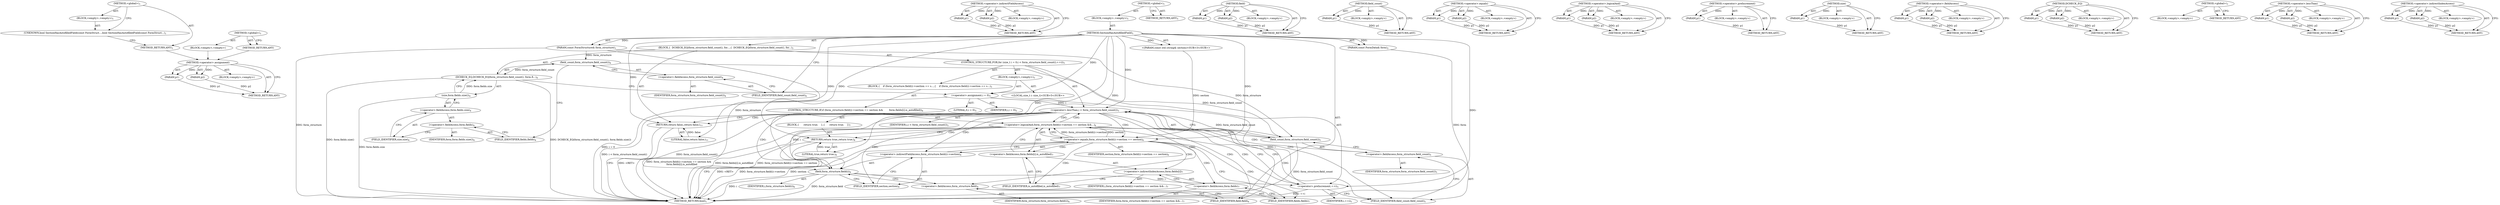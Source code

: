 digraph "&lt;global&gt;" {
vulnerable_107 [label=<(METHOD,&lt;operator&gt;.assignment)>];
vulnerable_108 [label=<(PARAM,p1)>];
vulnerable_109 [label=<(PARAM,p2)>];
vulnerable_110 [label=<(BLOCK,&lt;empty&gt;,&lt;empty&gt;)>];
vulnerable_111 [label=<(METHOD_RETURN,ANY)>];
vulnerable_131 [label=<(METHOD,&lt;operator&gt;.indirectFieldAccess)>];
vulnerable_132 [label=<(PARAM,p1)>];
vulnerable_133 [label=<(PARAM,p2)>];
vulnerable_134 [label=<(BLOCK,&lt;empty&gt;,&lt;empty&gt;)>];
vulnerable_135 [label=<(METHOD_RETURN,ANY)>];
vulnerable_6 [label=<(METHOD,&lt;global&gt;)<SUB>1</SUB>>];
vulnerable_7 [label=<(BLOCK,&lt;empty&gt;,&lt;empty&gt;)<SUB>1</SUB>>];
vulnerable_8 [label=<(METHOD,SectionHasAutofilledField)<SUB>1</SUB>>];
vulnerable_9 [label=<(PARAM,const FormStructure&amp; form_structure)<SUB>1</SUB>>];
vulnerable_10 [label=<(PARAM,const FormData&amp; form)<SUB>2</SUB>>];
vulnerable_11 [label="<(PARAM,const std::string&amp; section)<SUB>3</SUB>>"];
vulnerable_12 [label=<(BLOCK,{
  DCHECK_EQ(form_structure.field_count(), for...,{
  DCHECK_EQ(form_structure.field_count(), for...)<SUB>3</SUB>>];
vulnerable_13 [label=<(DCHECK_EQ,DCHECK_EQ(form_structure.field_count(), form.fi...)<SUB>4</SUB>>];
vulnerable_14 [label=<(field_count,form_structure.field_count())<SUB>4</SUB>>];
vulnerable_15 [label=<(&lt;operator&gt;.fieldAccess,form_structure.field_count)<SUB>4</SUB>>];
vulnerable_16 [label=<(IDENTIFIER,form_structure,form_structure.field_count())<SUB>4</SUB>>];
vulnerable_17 [label=<(FIELD_IDENTIFIER,field_count,field_count)<SUB>4</SUB>>];
vulnerable_18 [label=<(size,form.fields.size())<SUB>4</SUB>>];
vulnerable_19 [label=<(&lt;operator&gt;.fieldAccess,form.fields.size)<SUB>4</SUB>>];
vulnerable_20 [label=<(&lt;operator&gt;.fieldAccess,form.fields)<SUB>4</SUB>>];
vulnerable_21 [label=<(IDENTIFIER,form,form.fields.size())<SUB>4</SUB>>];
vulnerable_22 [label=<(FIELD_IDENTIFIER,fields,fields)<SUB>4</SUB>>];
vulnerable_23 [label=<(FIELD_IDENTIFIER,size,size)<SUB>4</SUB>>];
vulnerable_24 [label=<(CONTROL_STRUCTURE,FOR,for (size_t i = 0;i &lt; form_structure.field_count();++i))<SUB>5</SUB>>];
vulnerable_25 [label=<(BLOCK,&lt;empty&gt;,&lt;empty&gt;)<SUB>5</SUB>>];
vulnerable_26 [label="<(LOCAL,size_t i: size_t)<SUB>5</SUB>>"];
vulnerable_27 [label=<(&lt;operator&gt;.assignment,i = 0)<SUB>5</SUB>>];
vulnerable_28 [label=<(IDENTIFIER,i,i = 0)<SUB>5</SUB>>];
vulnerable_29 [label=<(LITERAL,0,i = 0)<SUB>5</SUB>>];
vulnerable_30 [label=<(&lt;operator&gt;.lessThan,i &lt; form_structure.field_count())<SUB>5</SUB>>];
vulnerable_31 [label=<(IDENTIFIER,i,i &lt; form_structure.field_count())<SUB>5</SUB>>];
vulnerable_32 [label=<(field_count,form_structure.field_count())<SUB>5</SUB>>];
vulnerable_33 [label=<(&lt;operator&gt;.fieldAccess,form_structure.field_count)<SUB>5</SUB>>];
vulnerable_34 [label=<(IDENTIFIER,form_structure,form_structure.field_count())<SUB>5</SUB>>];
vulnerable_35 [label=<(FIELD_IDENTIFIER,field_count,field_count)<SUB>5</SUB>>];
vulnerable_36 [label=<(&lt;operator&gt;.preIncrement,++i)<SUB>5</SUB>>];
vulnerable_37 [label=<(IDENTIFIER,i,++i)<SUB>5</SUB>>];
vulnerable_38 [label=<(BLOCK,{
    if (form_structure.field(i)-&gt;section == s...,{
    if (form_structure.field(i)-&gt;section == s...)<SUB>5</SUB>>];
vulnerable_39 [label=<(CONTROL_STRUCTURE,IF,if (form_structure.field(i)-&gt;section == section &amp;&amp;
        form.fields[i].is_autofilled))<SUB>6</SUB>>];
vulnerable_40 [label=<(&lt;operator&gt;.logicalAnd,form_structure.field(i)-&gt;section == section &amp;&amp;
...)<SUB>6</SUB>>];
vulnerable_41 [label=<(&lt;operator&gt;.equals,form_structure.field(i)-&gt;section == section)<SUB>6</SUB>>];
vulnerable_42 [label=<(&lt;operator&gt;.indirectFieldAccess,form_structure.field(i)-&gt;section)<SUB>6</SUB>>];
vulnerable_43 [label=<(field,form_structure.field(i))<SUB>6</SUB>>];
vulnerable_44 [label=<(&lt;operator&gt;.fieldAccess,form_structure.field)<SUB>6</SUB>>];
vulnerable_45 [label=<(IDENTIFIER,form_structure,form_structure.field(i))<SUB>6</SUB>>];
vulnerable_46 [label=<(FIELD_IDENTIFIER,field,field)<SUB>6</SUB>>];
vulnerable_47 [label=<(IDENTIFIER,i,form_structure.field(i))<SUB>6</SUB>>];
vulnerable_48 [label=<(FIELD_IDENTIFIER,section,section)<SUB>6</SUB>>];
vulnerable_49 [label=<(IDENTIFIER,section,form_structure.field(i)-&gt;section == section)<SUB>6</SUB>>];
vulnerable_50 [label=<(&lt;operator&gt;.fieldAccess,form.fields[i].is_autofilled)<SUB>7</SUB>>];
vulnerable_51 [label=<(&lt;operator&gt;.indirectIndexAccess,form.fields[i])<SUB>7</SUB>>];
vulnerable_52 [label=<(&lt;operator&gt;.fieldAccess,form.fields)<SUB>7</SUB>>];
vulnerable_53 [label=<(IDENTIFIER,form,form_structure.field(i)-&gt;section == section &amp;&amp;
...)<SUB>7</SUB>>];
vulnerable_54 [label=<(FIELD_IDENTIFIER,fields,fields)<SUB>7</SUB>>];
vulnerable_55 [label=<(IDENTIFIER,i,form_structure.field(i)-&gt;section == section &amp;&amp;
...)<SUB>7</SUB>>];
vulnerable_56 [label=<(FIELD_IDENTIFIER,is_autofilled,is_autofilled)<SUB>7</SUB>>];
vulnerable_57 [label=<(BLOCK,{
      return true;
    },{
      return true;
    })<SUB>7</SUB>>];
vulnerable_58 [label=<(RETURN,return true;,return true;)<SUB>8</SUB>>];
vulnerable_59 [label=<(LITERAL,true,return true;)<SUB>8</SUB>>];
vulnerable_60 [label=<(RETURN,return false;,return false;)<SUB>11</SUB>>];
vulnerable_61 [label=<(LITERAL,false,return false;)<SUB>11</SUB>>];
vulnerable_62 [label=<(METHOD_RETURN,bool)<SUB>1</SUB>>];
vulnerable_64 [label=<(METHOD_RETURN,ANY)<SUB>1</SUB>>];
vulnerable_136 [label=<(METHOD,field)>];
vulnerable_137 [label=<(PARAM,p1)>];
vulnerable_138 [label=<(PARAM,p2)>];
vulnerable_139 [label=<(BLOCK,&lt;empty&gt;,&lt;empty&gt;)>];
vulnerable_140 [label=<(METHOD_RETURN,ANY)>];
vulnerable_94 [label=<(METHOD,field_count)>];
vulnerable_95 [label=<(PARAM,p1)>];
vulnerable_96 [label=<(BLOCK,&lt;empty&gt;,&lt;empty&gt;)>];
vulnerable_97 [label=<(METHOD_RETURN,ANY)>];
vulnerable_126 [label=<(METHOD,&lt;operator&gt;.equals)>];
vulnerable_127 [label=<(PARAM,p1)>];
vulnerable_128 [label=<(PARAM,p2)>];
vulnerable_129 [label=<(BLOCK,&lt;empty&gt;,&lt;empty&gt;)>];
vulnerable_130 [label=<(METHOD_RETURN,ANY)>];
vulnerable_121 [label=<(METHOD,&lt;operator&gt;.logicalAnd)>];
vulnerable_122 [label=<(PARAM,p1)>];
vulnerable_123 [label=<(PARAM,p2)>];
vulnerable_124 [label=<(BLOCK,&lt;empty&gt;,&lt;empty&gt;)>];
vulnerable_125 [label=<(METHOD_RETURN,ANY)>];
vulnerable_117 [label=<(METHOD,&lt;operator&gt;.preIncrement)>];
vulnerable_118 [label=<(PARAM,p1)>];
vulnerable_119 [label=<(BLOCK,&lt;empty&gt;,&lt;empty&gt;)>];
vulnerable_120 [label=<(METHOD_RETURN,ANY)>];
vulnerable_103 [label=<(METHOD,size)>];
vulnerable_104 [label=<(PARAM,p1)>];
vulnerable_105 [label=<(BLOCK,&lt;empty&gt;,&lt;empty&gt;)>];
vulnerable_106 [label=<(METHOD_RETURN,ANY)>];
vulnerable_98 [label=<(METHOD,&lt;operator&gt;.fieldAccess)>];
vulnerable_99 [label=<(PARAM,p1)>];
vulnerable_100 [label=<(PARAM,p2)>];
vulnerable_101 [label=<(BLOCK,&lt;empty&gt;,&lt;empty&gt;)>];
vulnerable_102 [label=<(METHOD_RETURN,ANY)>];
vulnerable_89 [label=<(METHOD,DCHECK_EQ)>];
vulnerable_90 [label=<(PARAM,p1)>];
vulnerable_91 [label=<(PARAM,p2)>];
vulnerable_92 [label=<(BLOCK,&lt;empty&gt;,&lt;empty&gt;)>];
vulnerable_93 [label=<(METHOD_RETURN,ANY)>];
vulnerable_83 [label=<(METHOD,&lt;global&gt;)<SUB>1</SUB>>];
vulnerable_84 [label=<(BLOCK,&lt;empty&gt;,&lt;empty&gt;)>];
vulnerable_85 [label=<(METHOD_RETURN,ANY)>];
vulnerable_112 [label=<(METHOD,&lt;operator&gt;.lessThan)>];
vulnerable_113 [label=<(PARAM,p1)>];
vulnerable_114 [label=<(PARAM,p2)>];
vulnerable_115 [label=<(BLOCK,&lt;empty&gt;,&lt;empty&gt;)>];
vulnerable_116 [label=<(METHOD_RETURN,ANY)>];
vulnerable_141 [label=<(METHOD,&lt;operator&gt;.indirectIndexAccess)>];
vulnerable_142 [label=<(PARAM,p1)>];
vulnerable_143 [label=<(PARAM,p2)>];
vulnerable_144 [label=<(BLOCK,&lt;empty&gt;,&lt;empty&gt;)>];
vulnerable_145 [label=<(METHOD_RETURN,ANY)>];
fixed_6 [label=<(METHOD,&lt;global&gt;)<SUB>1</SUB>>];
fixed_7 [label=<(BLOCK,&lt;empty&gt;,&lt;empty&gt;)<SUB>1</SUB>>];
fixed_8 [label=<(UNKNOWN,bool SectionHasAutofilledField(const FormStruct...,bool SectionHasAutofilledField(const FormStruct...)<SUB>1</SUB>>];
fixed_9 [label=<(METHOD_RETURN,ANY)<SUB>1</SUB>>];
fixed_14 [label=<(METHOD,&lt;global&gt;)<SUB>1</SUB>>];
fixed_15 [label=<(BLOCK,&lt;empty&gt;,&lt;empty&gt;)>];
fixed_16 [label=<(METHOD_RETURN,ANY)>];
vulnerable_107 -> vulnerable_108  [key=0, label="AST: "];
vulnerable_107 -> vulnerable_108  [key=1, label="DDG: "];
vulnerable_107 -> vulnerable_110  [key=0, label="AST: "];
vulnerable_107 -> vulnerable_109  [key=0, label="AST: "];
vulnerable_107 -> vulnerable_109  [key=1, label="DDG: "];
vulnerable_107 -> vulnerable_111  [key=0, label="AST: "];
vulnerable_107 -> vulnerable_111  [key=1, label="CFG: "];
vulnerable_108 -> vulnerable_111  [key=0, label="DDG: p1"];
vulnerable_109 -> vulnerable_111  [key=0, label="DDG: p2"];
vulnerable_131 -> vulnerable_132  [key=0, label="AST: "];
vulnerable_131 -> vulnerable_132  [key=1, label="DDG: "];
vulnerable_131 -> vulnerable_134  [key=0, label="AST: "];
vulnerable_131 -> vulnerable_133  [key=0, label="AST: "];
vulnerable_131 -> vulnerable_133  [key=1, label="DDG: "];
vulnerable_131 -> vulnerable_135  [key=0, label="AST: "];
vulnerable_131 -> vulnerable_135  [key=1, label="CFG: "];
vulnerable_132 -> vulnerable_135  [key=0, label="DDG: p1"];
vulnerable_133 -> vulnerable_135  [key=0, label="DDG: p2"];
vulnerable_6 -> vulnerable_7  [key=0, label="AST: "];
vulnerable_6 -> vulnerable_64  [key=0, label="AST: "];
vulnerable_6 -> vulnerable_64  [key=1, label="CFG: "];
vulnerable_7 -> vulnerable_8  [key=0, label="AST: "];
vulnerable_8 -> vulnerable_9  [key=0, label="AST: "];
vulnerable_8 -> vulnerable_9  [key=1, label="DDG: "];
vulnerable_8 -> vulnerable_10  [key=0, label="AST: "];
vulnerable_8 -> vulnerable_10  [key=1, label="DDG: "];
vulnerable_8 -> vulnerable_11  [key=0, label="AST: "];
vulnerable_8 -> vulnerable_11  [key=1, label="DDG: "];
vulnerable_8 -> vulnerable_12  [key=0, label="AST: "];
vulnerable_8 -> vulnerable_62  [key=0, label="AST: "];
vulnerable_8 -> vulnerable_17  [key=0, label="CFG: "];
vulnerable_8 -> vulnerable_60  [key=0, label="DDG: "];
vulnerable_8 -> vulnerable_61  [key=0, label="DDG: "];
vulnerable_8 -> vulnerable_27  [key=0, label="DDG: "];
vulnerable_8 -> vulnerable_30  [key=0, label="DDG: "];
vulnerable_8 -> vulnerable_36  [key=0, label="DDG: "];
vulnerable_8 -> vulnerable_58  [key=0, label="DDG: "];
vulnerable_8 -> vulnerable_41  [key=0, label="DDG: "];
vulnerable_8 -> vulnerable_59  [key=0, label="DDG: "];
vulnerable_8 -> vulnerable_43  [key=0, label="DDG: "];
vulnerable_9 -> vulnerable_62  [key=0, label="DDG: form_structure"];
vulnerable_9 -> vulnerable_14  [key=0, label="DDG: form_structure"];
vulnerable_9 -> vulnerable_32  [key=0, label="DDG: form_structure"];
vulnerable_9 -> vulnerable_43  [key=0, label="DDG: form_structure"];
vulnerable_10 -> vulnerable_62  [key=0, label="DDG: form"];
vulnerable_11 -> vulnerable_41  [key=0, label="DDG: section"];
vulnerable_12 -> vulnerable_13  [key=0, label="AST: "];
vulnerable_12 -> vulnerable_24  [key=0, label="AST: "];
vulnerable_12 -> vulnerable_60  [key=0, label="AST: "];
vulnerable_13 -> vulnerable_14  [key=0, label="AST: "];
vulnerable_13 -> vulnerable_18  [key=0, label="AST: "];
vulnerable_13 -> vulnerable_27  [key=0, label="CFG: "];
vulnerable_13 -> vulnerable_62  [key=0, label="DDG: form.fields.size()"];
vulnerable_13 -> vulnerable_62  [key=1, label="DDG: DCHECK_EQ(form_structure.field_count(), form.fields.size())"];
vulnerable_14 -> vulnerable_15  [key=0, label="AST: "];
vulnerable_14 -> vulnerable_22  [key=0, label="CFG: "];
vulnerable_14 -> vulnerable_13  [key=0, label="DDG: form_structure.field_count"];
vulnerable_14 -> vulnerable_32  [key=0, label="DDG: form_structure.field_count"];
vulnerable_15 -> vulnerable_16  [key=0, label="AST: "];
vulnerable_15 -> vulnerable_17  [key=0, label="AST: "];
vulnerable_15 -> vulnerable_14  [key=0, label="CFG: "];
vulnerable_17 -> vulnerable_15  [key=0, label="CFG: "];
vulnerable_18 -> vulnerable_19  [key=0, label="AST: "];
vulnerable_18 -> vulnerable_13  [key=0, label="CFG: "];
vulnerable_18 -> vulnerable_13  [key=1, label="DDG: form.fields.size"];
vulnerable_18 -> vulnerable_62  [key=0, label="DDG: form.fields.size"];
vulnerable_19 -> vulnerable_20  [key=0, label="AST: "];
vulnerable_19 -> vulnerable_23  [key=0, label="AST: "];
vulnerable_19 -> vulnerable_18  [key=0, label="CFG: "];
vulnerable_20 -> vulnerable_21  [key=0, label="AST: "];
vulnerable_20 -> vulnerable_22  [key=0, label="AST: "];
vulnerable_20 -> vulnerable_23  [key=0, label="CFG: "];
vulnerable_22 -> vulnerable_20  [key=0, label="CFG: "];
vulnerable_23 -> vulnerable_19  [key=0, label="CFG: "];
vulnerable_24 -> vulnerable_25  [key=0, label="AST: "];
vulnerable_24 -> vulnerable_30  [key=0, label="AST: "];
vulnerable_24 -> vulnerable_36  [key=0, label="AST: "];
vulnerable_24 -> vulnerable_38  [key=0, label="AST: "];
vulnerable_25 -> vulnerable_26  [key=0, label="AST: "];
vulnerable_25 -> vulnerable_27  [key=0, label="AST: "];
vulnerable_27 -> vulnerable_28  [key=0, label="AST: "];
vulnerable_27 -> vulnerable_29  [key=0, label="AST: "];
vulnerable_27 -> vulnerable_35  [key=0, label="CFG: "];
vulnerable_27 -> vulnerable_62  [key=0, label="DDG: i = 0"];
vulnerable_27 -> vulnerable_30  [key=0, label="DDG: i"];
vulnerable_30 -> vulnerable_31  [key=0, label="AST: "];
vulnerable_30 -> vulnerable_32  [key=0, label="AST: "];
vulnerable_30 -> vulnerable_46  [key=0, label="CFG: "];
vulnerable_30 -> vulnerable_46  [key=1, label="CDG: "];
vulnerable_30 -> vulnerable_60  [key=0, label="CFG: "];
vulnerable_30 -> vulnerable_60  [key=1, label="CDG: "];
vulnerable_30 -> vulnerable_62  [key=0, label="DDG: form_structure.field_count()"];
vulnerable_30 -> vulnerable_62  [key=1, label="DDG: i &lt; form_structure.field_count()"];
vulnerable_30 -> vulnerable_43  [key=0, label="DDG: i"];
vulnerable_30 -> vulnerable_43  [key=1, label="CDG: "];
vulnerable_30 -> vulnerable_48  [key=0, label="CDG: "];
vulnerable_30 -> vulnerable_42  [key=0, label="CDG: "];
vulnerable_30 -> vulnerable_41  [key=0, label="CDG: "];
vulnerable_30 -> vulnerable_40  [key=0, label="CDG: "];
vulnerable_30 -> vulnerable_44  [key=0, label="CDG: "];
vulnerable_32 -> vulnerable_33  [key=0, label="AST: "];
vulnerable_32 -> vulnerable_30  [key=0, label="CFG: "];
vulnerable_32 -> vulnerable_30  [key=1, label="DDG: form_structure.field_count"];
vulnerable_32 -> vulnerable_62  [key=0, label="DDG: form_structure.field_count"];
vulnerable_33 -> vulnerable_34  [key=0, label="AST: "];
vulnerable_33 -> vulnerable_35  [key=0, label="AST: "];
vulnerable_33 -> vulnerable_32  [key=0, label="CFG: "];
vulnerable_35 -> vulnerable_33  [key=0, label="CFG: "];
vulnerable_36 -> vulnerable_37  [key=0, label="AST: "];
vulnerable_36 -> vulnerable_35  [key=0, label="CFG: "];
vulnerable_36 -> vulnerable_62  [key=0, label="DDG: ++i"];
vulnerable_36 -> vulnerable_30  [key=0, label="DDG: i"];
vulnerable_38 -> vulnerable_39  [key=0, label="AST: "];
vulnerable_39 -> vulnerable_40  [key=0, label="AST: "];
vulnerable_39 -> vulnerable_57  [key=0, label="AST: "];
vulnerable_40 -> vulnerable_41  [key=0, label="AST: "];
vulnerable_40 -> vulnerable_50  [key=0, label="AST: "];
vulnerable_40 -> vulnerable_58  [key=0, label="CFG: "];
vulnerable_40 -> vulnerable_58  [key=1, label="CDG: "];
vulnerable_40 -> vulnerable_36  [key=0, label="CFG: "];
vulnerable_40 -> vulnerable_36  [key=1, label="CDG: "];
vulnerable_40 -> vulnerable_62  [key=0, label="DDG: form_structure.field(i)-&gt;section == section"];
vulnerable_40 -> vulnerable_62  [key=1, label="DDG: form.fields[i].is_autofilled"];
vulnerable_40 -> vulnerable_62  [key=2, label="DDG: form_structure.field(i)-&gt;section == section &amp;&amp;
        form.fields[i].is_autofilled"];
vulnerable_40 -> vulnerable_30  [key=0, label="CDG: "];
vulnerable_40 -> vulnerable_32  [key=0, label="CDG: "];
vulnerable_40 -> vulnerable_33  [key=0, label="CDG: "];
vulnerable_40 -> vulnerable_35  [key=0, label="CDG: "];
vulnerable_41 -> vulnerable_42  [key=0, label="AST: "];
vulnerable_41 -> vulnerable_49  [key=0, label="AST: "];
vulnerable_41 -> vulnerable_40  [key=0, label="CFG: "];
vulnerable_41 -> vulnerable_40  [key=1, label="DDG: form_structure.field(i)-&gt;section"];
vulnerable_41 -> vulnerable_40  [key=2, label="DDG: section"];
vulnerable_41 -> vulnerable_54  [key=0, label="CFG: "];
vulnerable_41 -> vulnerable_54  [key=1, label="CDG: "];
vulnerable_41 -> vulnerable_62  [key=0, label="DDG: form_structure.field(i)-&gt;section"];
vulnerable_41 -> vulnerable_62  [key=1, label="DDG: section"];
vulnerable_41 -> vulnerable_51  [key=0, label="CDG: "];
vulnerable_41 -> vulnerable_52  [key=0, label="CDG: "];
vulnerable_41 -> vulnerable_56  [key=0, label="CDG: "];
vulnerable_41 -> vulnerable_50  [key=0, label="CDG: "];
vulnerable_42 -> vulnerable_43  [key=0, label="AST: "];
vulnerable_42 -> vulnerable_48  [key=0, label="AST: "];
vulnerable_42 -> vulnerable_41  [key=0, label="CFG: "];
vulnerable_43 -> vulnerable_44  [key=0, label="AST: "];
vulnerable_43 -> vulnerable_47  [key=0, label="AST: "];
vulnerable_43 -> vulnerable_48  [key=0, label="CFG: "];
vulnerable_43 -> vulnerable_62  [key=0, label="DDG: form_structure.field"];
vulnerable_43 -> vulnerable_62  [key=1, label="DDG: i"];
vulnerable_43 -> vulnerable_36  [key=0, label="DDG: i"];
vulnerable_44 -> vulnerable_45  [key=0, label="AST: "];
vulnerable_44 -> vulnerable_46  [key=0, label="AST: "];
vulnerable_44 -> vulnerable_43  [key=0, label="CFG: "];
vulnerable_46 -> vulnerable_44  [key=0, label="CFG: "];
vulnerable_48 -> vulnerable_42  [key=0, label="CFG: "];
vulnerable_50 -> vulnerable_51  [key=0, label="AST: "];
vulnerable_50 -> vulnerable_56  [key=0, label="AST: "];
vulnerable_50 -> vulnerable_40  [key=0, label="CFG: "];
vulnerable_51 -> vulnerable_52  [key=0, label="AST: "];
vulnerable_51 -> vulnerable_55  [key=0, label="AST: "];
vulnerable_51 -> vulnerable_56  [key=0, label="CFG: "];
vulnerable_52 -> vulnerable_53  [key=0, label="AST: "];
vulnerable_52 -> vulnerable_54  [key=0, label="AST: "];
vulnerable_52 -> vulnerable_51  [key=0, label="CFG: "];
vulnerable_54 -> vulnerable_52  [key=0, label="CFG: "];
vulnerable_56 -> vulnerable_50  [key=0, label="CFG: "];
vulnerable_57 -> vulnerable_58  [key=0, label="AST: "];
vulnerable_58 -> vulnerable_59  [key=0, label="AST: "];
vulnerable_58 -> vulnerable_62  [key=0, label="CFG: "];
vulnerable_58 -> vulnerable_62  [key=1, label="DDG: &lt;RET&gt;"];
vulnerable_59 -> vulnerable_58  [key=0, label="DDG: true"];
vulnerable_60 -> vulnerable_61  [key=0, label="AST: "];
vulnerable_60 -> vulnerable_62  [key=0, label="CFG: "];
vulnerable_60 -> vulnerable_62  [key=1, label="DDG: &lt;RET&gt;"];
vulnerable_61 -> vulnerable_60  [key=0, label="DDG: false"];
vulnerable_136 -> vulnerable_137  [key=0, label="AST: "];
vulnerable_136 -> vulnerable_137  [key=1, label="DDG: "];
vulnerable_136 -> vulnerable_139  [key=0, label="AST: "];
vulnerable_136 -> vulnerable_138  [key=0, label="AST: "];
vulnerable_136 -> vulnerable_138  [key=1, label="DDG: "];
vulnerable_136 -> vulnerable_140  [key=0, label="AST: "];
vulnerable_136 -> vulnerable_140  [key=1, label="CFG: "];
vulnerable_137 -> vulnerable_140  [key=0, label="DDG: p1"];
vulnerable_138 -> vulnerable_140  [key=0, label="DDG: p2"];
vulnerable_94 -> vulnerable_95  [key=0, label="AST: "];
vulnerable_94 -> vulnerable_95  [key=1, label="DDG: "];
vulnerable_94 -> vulnerable_96  [key=0, label="AST: "];
vulnerable_94 -> vulnerable_97  [key=0, label="AST: "];
vulnerable_94 -> vulnerable_97  [key=1, label="CFG: "];
vulnerable_95 -> vulnerable_97  [key=0, label="DDG: p1"];
vulnerable_126 -> vulnerable_127  [key=0, label="AST: "];
vulnerable_126 -> vulnerable_127  [key=1, label="DDG: "];
vulnerable_126 -> vulnerable_129  [key=0, label="AST: "];
vulnerable_126 -> vulnerable_128  [key=0, label="AST: "];
vulnerable_126 -> vulnerable_128  [key=1, label="DDG: "];
vulnerable_126 -> vulnerable_130  [key=0, label="AST: "];
vulnerable_126 -> vulnerable_130  [key=1, label="CFG: "];
vulnerable_127 -> vulnerable_130  [key=0, label="DDG: p1"];
vulnerable_128 -> vulnerable_130  [key=0, label="DDG: p2"];
vulnerable_121 -> vulnerable_122  [key=0, label="AST: "];
vulnerable_121 -> vulnerable_122  [key=1, label="DDG: "];
vulnerable_121 -> vulnerable_124  [key=0, label="AST: "];
vulnerable_121 -> vulnerable_123  [key=0, label="AST: "];
vulnerable_121 -> vulnerable_123  [key=1, label="DDG: "];
vulnerable_121 -> vulnerable_125  [key=0, label="AST: "];
vulnerable_121 -> vulnerable_125  [key=1, label="CFG: "];
vulnerable_122 -> vulnerable_125  [key=0, label="DDG: p1"];
vulnerable_123 -> vulnerable_125  [key=0, label="DDG: p2"];
vulnerable_117 -> vulnerable_118  [key=0, label="AST: "];
vulnerable_117 -> vulnerable_118  [key=1, label="DDG: "];
vulnerable_117 -> vulnerable_119  [key=0, label="AST: "];
vulnerable_117 -> vulnerable_120  [key=0, label="AST: "];
vulnerable_117 -> vulnerable_120  [key=1, label="CFG: "];
vulnerable_118 -> vulnerable_120  [key=0, label="DDG: p1"];
vulnerable_103 -> vulnerable_104  [key=0, label="AST: "];
vulnerable_103 -> vulnerable_104  [key=1, label="DDG: "];
vulnerable_103 -> vulnerable_105  [key=0, label="AST: "];
vulnerable_103 -> vulnerable_106  [key=0, label="AST: "];
vulnerable_103 -> vulnerable_106  [key=1, label="CFG: "];
vulnerable_104 -> vulnerable_106  [key=0, label="DDG: p1"];
vulnerable_98 -> vulnerable_99  [key=0, label="AST: "];
vulnerable_98 -> vulnerable_99  [key=1, label="DDG: "];
vulnerable_98 -> vulnerable_101  [key=0, label="AST: "];
vulnerable_98 -> vulnerable_100  [key=0, label="AST: "];
vulnerable_98 -> vulnerable_100  [key=1, label="DDG: "];
vulnerable_98 -> vulnerable_102  [key=0, label="AST: "];
vulnerable_98 -> vulnerable_102  [key=1, label="CFG: "];
vulnerable_99 -> vulnerable_102  [key=0, label="DDG: p1"];
vulnerable_100 -> vulnerable_102  [key=0, label="DDG: p2"];
vulnerable_89 -> vulnerable_90  [key=0, label="AST: "];
vulnerable_89 -> vulnerable_90  [key=1, label="DDG: "];
vulnerable_89 -> vulnerable_92  [key=0, label="AST: "];
vulnerable_89 -> vulnerable_91  [key=0, label="AST: "];
vulnerable_89 -> vulnerable_91  [key=1, label="DDG: "];
vulnerable_89 -> vulnerable_93  [key=0, label="AST: "];
vulnerable_89 -> vulnerable_93  [key=1, label="CFG: "];
vulnerable_90 -> vulnerable_93  [key=0, label="DDG: p1"];
vulnerable_91 -> vulnerable_93  [key=0, label="DDG: p2"];
vulnerable_83 -> vulnerable_84  [key=0, label="AST: "];
vulnerable_83 -> vulnerable_85  [key=0, label="AST: "];
vulnerable_83 -> vulnerable_85  [key=1, label="CFG: "];
vulnerable_112 -> vulnerable_113  [key=0, label="AST: "];
vulnerable_112 -> vulnerable_113  [key=1, label="DDG: "];
vulnerable_112 -> vulnerable_115  [key=0, label="AST: "];
vulnerable_112 -> vulnerable_114  [key=0, label="AST: "];
vulnerable_112 -> vulnerable_114  [key=1, label="DDG: "];
vulnerable_112 -> vulnerable_116  [key=0, label="AST: "];
vulnerable_112 -> vulnerable_116  [key=1, label="CFG: "];
vulnerable_113 -> vulnerable_116  [key=0, label="DDG: p1"];
vulnerable_114 -> vulnerable_116  [key=0, label="DDG: p2"];
vulnerable_141 -> vulnerable_142  [key=0, label="AST: "];
vulnerable_141 -> vulnerable_142  [key=1, label="DDG: "];
vulnerable_141 -> vulnerable_144  [key=0, label="AST: "];
vulnerable_141 -> vulnerable_143  [key=0, label="AST: "];
vulnerable_141 -> vulnerable_143  [key=1, label="DDG: "];
vulnerable_141 -> vulnerable_145  [key=0, label="AST: "];
vulnerable_141 -> vulnerable_145  [key=1, label="CFG: "];
vulnerable_142 -> vulnerable_145  [key=0, label="DDG: p1"];
vulnerable_143 -> vulnerable_145  [key=0, label="DDG: p2"];
fixed_6 -> fixed_7  [key=0, label="AST: "];
fixed_6 -> fixed_9  [key=0, label="AST: "];
fixed_6 -> fixed_8  [key=0, label="CFG: "];
fixed_7 -> fixed_8  [key=0, label="AST: "];
fixed_8 -> fixed_9  [key=0, label="CFG: "];
fixed_9 -> vulnerable_107  [key=0];
fixed_14 -> fixed_15  [key=0, label="AST: "];
fixed_14 -> fixed_16  [key=0, label="AST: "];
fixed_14 -> fixed_16  [key=1, label="CFG: "];
fixed_15 -> vulnerable_107  [key=0];
fixed_16 -> vulnerable_107  [key=0];
}
